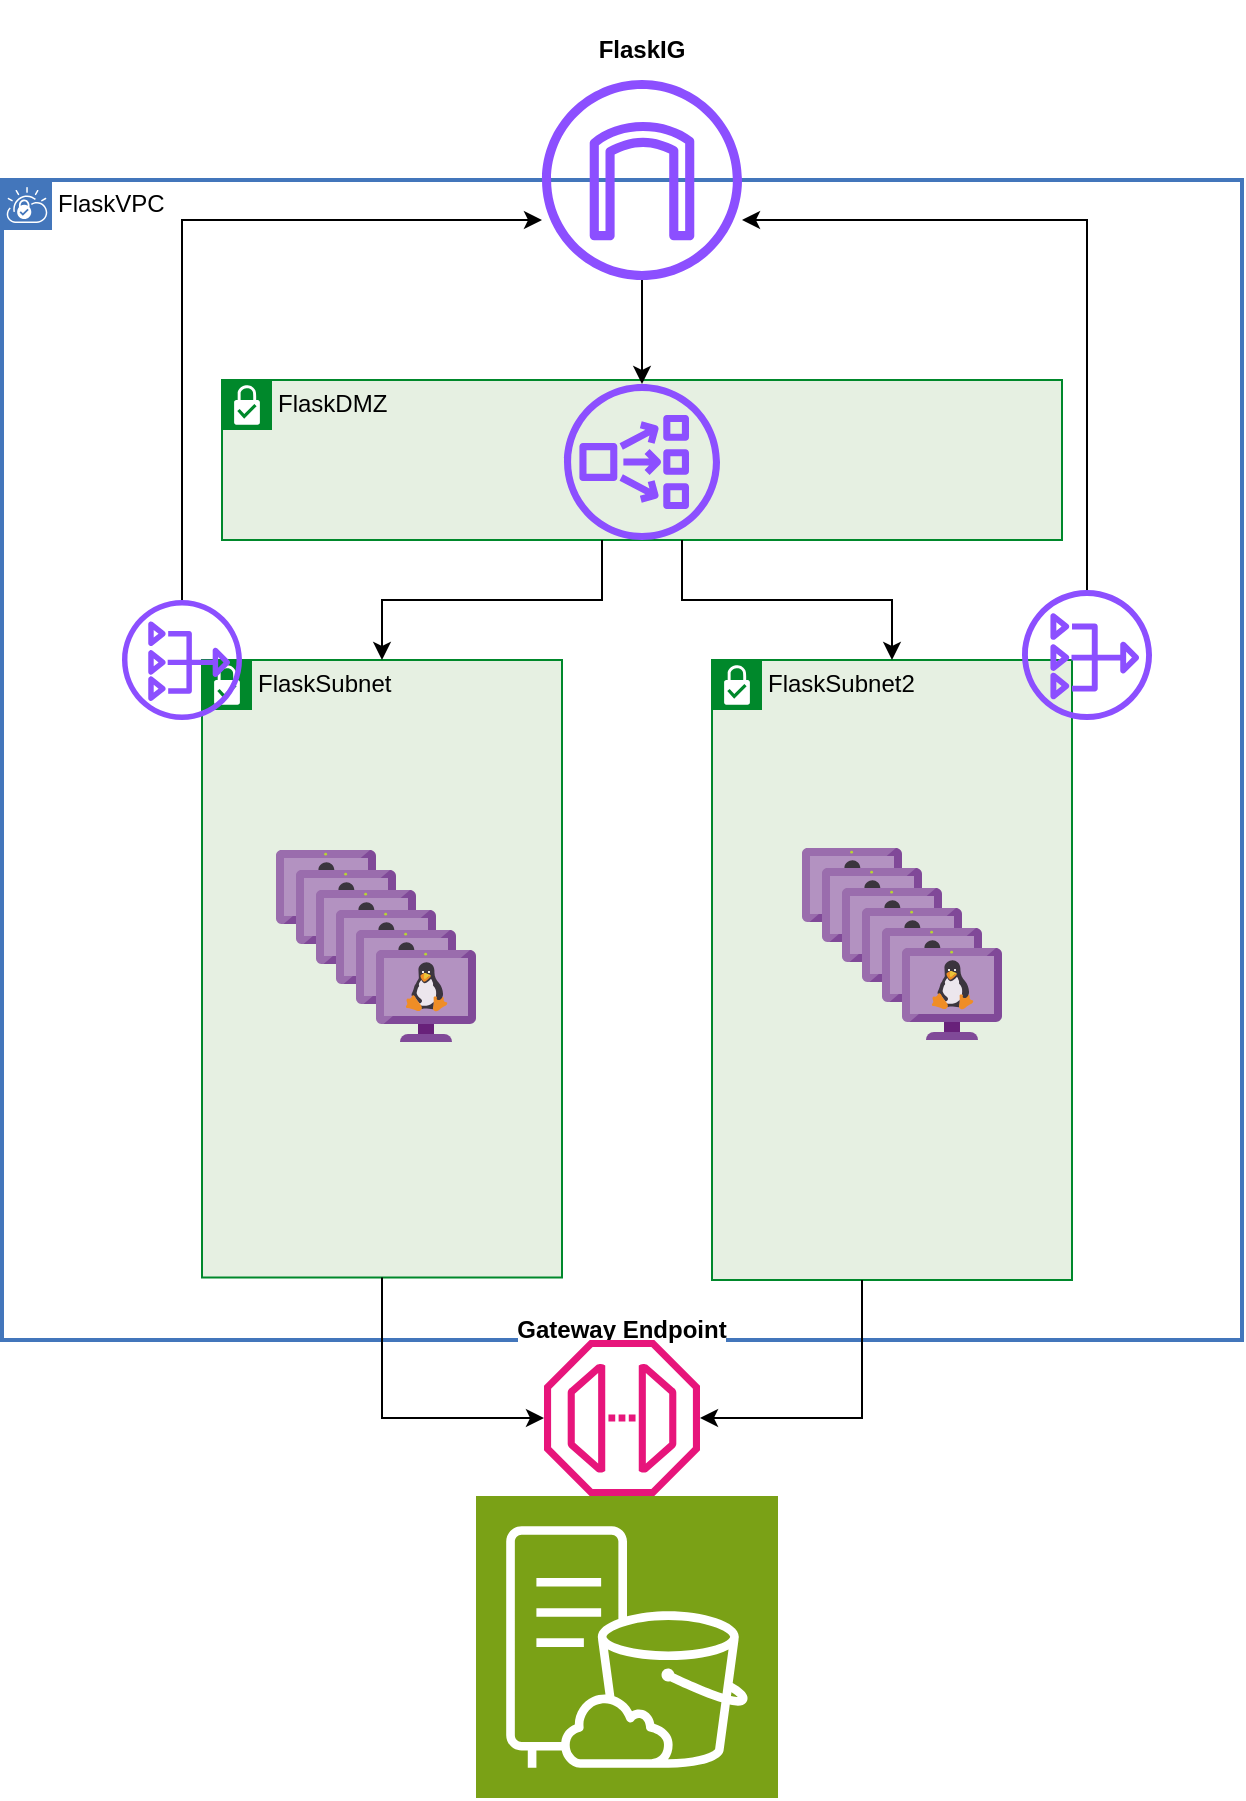 <mxfile version="24.2.1" type="github">
  <diagram name="Page-1" id="fiCTvxId23a5EnwpTKre">
    <mxGraphModel dx="792" dy="1096" grid="1" gridSize="10" guides="1" tooltips="1" connect="1" arrows="1" fold="1" page="1" pageScale="1" pageWidth="850" pageHeight="1100" math="0" shadow="0">
      <root>
        <mxCell id="0" />
        <mxCell id="1" parent="0" />
        <mxCell id="Ni1BL4peqdWTz8cTKZTQ-7" value="FlaskVPC" style="shape=mxgraph.ibm.box;prType=vpc;fontStyle=0;verticalAlign=top;align=left;spacingLeft=32;spacingTop=4;fillColor=none;rounded=0;whiteSpace=wrap;html=1;strokeColor=#4376BB;strokeWidth=2;dashed=0;container=1;spacing=-4;collapsible=0;expand=0;recursiveResize=0;" vertex="1" parent="1">
          <mxGeometry x="70" y="250" width="620" height="580" as="geometry" />
        </mxCell>
        <mxCell id="Ni1BL4peqdWTz8cTKZTQ-25" value="FlaskSubnet2" style="shape=mxgraph.ibm.box;prType=subnet;fontStyle=0;verticalAlign=top;align=left;spacingLeft=32;spacingTop=4;fillColor=#E6F0E2;rounded=0;whiteSpace=wrap;html=1;strokeColor=#00882B;strokeWidth=1;dashed=0;container=1;spacing=-4;collapsible=0;expand=0;recursiveResize=0;" vertex="1" parent="Ni1BL4peqdWTz8cTKZTQ-7">
          <mxGeometry x="355" y="240" width="180" height="310" as="geometry" />
        </mxCell>
        <mxCell id="Ni1BL4peqdWTz8cTKZTQ-6" value="FlaskSubnet" style="shape=mxgraph.ibm.box;prType=subnet;fontStyle=0;verticalAlign=top;align=left;spacingLeft=32;spacingTop=4;fillColor=#E6F0E2;rounded=0;whiteSpace=wrap;html=1;strokeColor=#00882B;strokeWidth=1;dashed=0;container=1;spacing=-4;collapsible=0;expand=0;recursiveResize=0;" vertex="1" parent="Ni1BL4peqdWTz8cTKZTQ-7">
          <mxGeometry x="100" y="240" width="180" height="308.75" as="geometry" />
        </mxCell>
        <mxCell id="Ni1BL4peqdWTz8cTKZTQ-30" value="" style="image;sketch=0;aspect=fixed;html=1;points=[];align=center;fontSize=12;image=img/lib/mscae/VM_Linux_Non_Azure.svg;" vertex="1" parent="Ni1BL4peqdWTz8cTKZTQ-6">
          <mxGeometry x="37" y="95" width="50" height="46" as="geometry" />
        </mxCell>
        <mxCell id="Ni1BL4peqdWTz8cTKZTQ-28" value="FlaskDMZ" style="shape=mxgraph.ibm.box;prType=subnet;fontStyle=0;verticalAlign=top;align=left;spacingLeft=32;spacingTop=4;fillColor=#E6F0E2;rounded=0;whiteSpace=wrap;html=1;strokeColor=#00882B;strokeWidth=1;dashed=0;container=1;spacing=-4;collapsible=0;expand=0;recursiveResize=0;" vertex="1" parent="Ni1BL4peqdWTz8cTKZTQ-7">
          <mxGeometry x="110" y="100" width="420" height="80" as="geometry" />
        </mxCell>
        <mxCell id="Ni1BL4peqdWTz8cTKZTQ-26" value="" style="sketch=0;outlineConnect=0;fontColor=#232F3E;gradientColor=none;fillColor=#8C4FFF;strokeColor=none;dashed=0;verticalLabelPosition=bottom;verticalAlign=top;align=center;html=1;fontSize=12;fontStyle=0;aspect=fixed;pointerEvents=1;shape=mxgraph.aws4.network_load_balancer;" vertex="1" parent="Ni1BL4peqdWTz8cTKZTQ-28">
          <mxGeometry x="171" y="2" width="78" height="78" as="geometry" />
        </mxCell>
        <mxCell id="Ni1BL4peqdWTz8cTKZTQ-59" style="edgeStyle=orthogonalEdgeStyle;rounded=0;orthogonalLoop=1;jettySize=auto;html=1;" edge="1" parent="Ni1BL4peqdWTz8cTKZTQ-7" source="Ni1BL4peqdWTz8cTKZTQ-8" target="Ni1BL4peqdWTz8cTKZTQ-26">
          <mxGeometry relative="1" as="geometry" />
        </mxCell>
        <mxCell id="Ni1BL4peqdWTz8cTKZTQ-8" value="" style="sketch=0;outlineConnect=0;fontColor=#232F3E;gradientColor=none;fillColor=#8C4FFF;strokeColor=none;dashed=0;verticalLabelPosition=bottom;verticalAlign=top;align=center;html=1;fontSize=12;fontStyle=0;aspect=fixed;pointerEvents=1;shape=mxgraph.aws4.internet_gateway;" vertex="1" parent="Ni1BL4peqdWTz8cTKZTQ-7">
          <mxGeometry x="270" y="-50" width="100" height="100" as="geometry" />
        </mxCell>
        <mxCell id="Ni1BL4peqdWTz8cTKZTQ-51" value="Gateway Endpoint" style="text;html=1;align=center;verticalAlign=middle;whiteSpace=wrap;rounded=0;fontStyle=1;labelBackgroundColor=default;" vertex="1" parent="Ni1BL4peqdWTz8cTKZTQ-7">
          <mxGeometry x="250" y="560" width="120" height="30" as="geometry" />
        </mxCell>
        <mxCell id="Ni1BL4peqdWTz8cTKZTQ-58" style="edgeStyle=orthogonalEdgeStyle;rounded=0;orthogonalLoop=1;jettySize=auto;html=1;" edge="1" parent="Ni1BL4peqdWTz8cTKZTQ-7" source="Ni1BL4peqdWTz8cTKZTQ-52" target="Ni1BL4peqdWTz8cTKZTQ-8">
          <mxGeometry relative="1" as="geometry">
            <Array as="points">
              <mxPoint x="543" y="20" />
            </Array>
          </mxGeometry>
        </mxCell>
        <mxCell id="Ni1BL4peqdWTz8cTKZTQ-52" value="" style="sketch=0;outlineConnect=0;fontColor=#232F3E;gradientColor=none;fillColor=#8C4FFF;strokeColor=none;dashed=0;verticalLabelPosition=bottom;verticalAlign=top;align=center;html=1;fontSize=12;fontStyle=0;aspect=fixed;pointerEvents=1;shape=mxgraph.aws4.nat_gateway;" vertex="1" parent="Ni1BL4peqdWTz8cTKZTQ-7">
          <mxGeometry x="510" y="205" width="65" height="65" as="geometry" />
        </mxCell>
        <mxCell id="Ni1BL4peqdWTz8cTKZTQ-56" style="edgeStyle=orthogonalEdgeStyle;rounded=0;orthogonalLoop=1;jettySize=auto;html=1;" edge="1" parent="Ni1BL4peqdWTz8cTKZTQ-7" source="Ni1BL4peqdWTz8cTKZTQ-53" target="Ni1BL4peqdWTz8cTKZTQ-8">
          <mxGeometry relative="1" as="geometry">
            <mxPoint x="250" y="40" as="targetPoint" />
            <Array as="points">
              <mxPoint x="90" y="20" />
            </Array>
          </mxGeometry>
        </mxCell>
        <mxCell id="Ni1BL4peqdWTz8cTKZTQ-53" value="" style="sketch=0;outlineConnect=0;fontColor=#232F3E;gradientColor=none;fillColor=#8C4FFF;strokeColor=none;dashed=0;verticalLabelPosition=bottom;verticalAlign=top;align=center;html=1;fontSize=12;fontStyle=0;aspect=fixed;pointerEvents=1;shape=mxgraph.aws4.nat_gateway;" vertex="1" parent="Ni1BL4peqdWTz8cTKZTQ-7">
          <mxGeometry x="60" y="210" width="60" height="60" as="geometry" />
        </mxCell>
        <mxCell id="Ni1BL4peqdWTz8cTKZTQ-60" style="edgeStyle=orthogonalEdgeStyle;rounded=0;orthogonalLoop=1;jettySize=auto;html=1;" edge="1" parent="Ni1BL4peqdWTz8cTKZTQ-7" source="Ni1BL4peqdWTz8cTKZTQ-26" target="Ni1BL4peqdWTz8cTKZTQ-25">
          <mxGeometry relative="1" as="geometry">
            <Array as="points">
              <mxPoint x="340" y="210" />
              <mxPoint x="445" y="210" />
            </Array>
          </mxGeometry>
        </mxCell>
        <mxCell id="Ni1BL4peqdWTz8cTKZTQ-61" style="edgeStyle=orthogonalEdgeStyle;rounded=0;orthogonalLoop=1;jettySize=auto;html=1;" edge="1" parent="Ni1BL4peqdWTz8cTKZTQ-7" source="Ni1BL4peqdWTz8cTKZTQ-26" target="Ni1BL4peqdWTz8cTKZTQ-6">
          <mxGeometry relative="1" as="geometry">
            <Array as="points">
              <mxPoint x="300" y="210" />
              <mxPoint x="190" y="210" />
            </Array>
          </mxGeometry>
        </mxCell>
        <mxCell id="Ni1BL4peqdWTz8cTKZTQ-9" value="&lt;span&gt;FlaskIG&lt;/span&gt;" style="text;html=1;align=center;verticalAlign=middle;whiteSpace=wrap;rounded=0;labelBackgroundColor=#FFFFFF;fontStyle=1" vertex="1" parent="1">
          <mxGeometry x="355" y="160" width="70" height="50" as="geometry" />
        </mxCell>
        <mxCell id="Ni1BL4peqdWTz8cTKZTQ-31" value="" style="image;sketch=0;aspect=fixed;html=1;points=[];align=center;fontSize=12;image=img/lib/mscae/VM_Linux_Non_Azure.svg;" vertex="1" parent="1">
          <mxGeometry x="217" y="595" width="50" height="46" as="geometry" />
        </mxCell>
        <mxCell id="Ni1BL4peqdWTz8cTKZTQ-32" value="" style="image;sketch=0;aspect=fixed;html=1;points=[];align=center;fontSize=12;image=img/lib/mscae/VM_Linux_Non_Azure.svg;" vertex="1" parent="1">
          <mxGeometry x="227" y="605" width="50" height="46" as="geometry" />
        </mxCell>
        <mxCell id="Ni1BL4peqdWTz8cTKZTQ-33" value="" style="image;sketch=0;aspect=fixed;html=1;points=[];align=center;fontSize=12;image=img/lib/mscae/VM_Linux_Non_Azure.svg;" vertex="1" parent="1">
          <mxGeometry x="237" y="615" width="50" height="46" as="geometry" />
        </mxCell>
        <mxCell id="Ni1BL4peqdWTz8cTKZTQ-34" value="" style="image;sketch=0;aspect=fixed;html=1;points=[];align=center;fontSize=12;image=img/lib/mscae/VM_Linux_Non_Azure.svg;" vertex="1" parent="1">
          <mxGeometry x="247" y="625" width="50" height="46" as="geometry" />
        </mxCell>
        <mxCell id="Ni1BL4peqdWTz8cTKZTQ-35" value="" style="image;sketch=0;aspect=fixed;html=1;points=[];align=center;fontSize=12;image=img/lib/mscae/VM_Linux_Non_Azure.svg;" vertex="1" parent="1">
          <mxGeometry x="257" y="635" width="50" height="46" as="geometry" />
        </mxCell>
        <mxCell id="Ni1BL4peqdWTz8cTKZTQ-42" value="" style="image;sketch=0;aspect=fixed;html=1;points=[];align=center;fontSize=12;image=img/lib/mscae/VM_Linux_Non_Azure.svg;" vertex="1" parent="1">
          <mxGeometry x="470" y="584" width="50" height="46" as="geometry" />
        </mxCell>
        <mxCell id="Ni1BL4peqdWTz8cTKZTQ-43" value="" style="image;sketch=0;aspect=fixed;html=1;points=[];align=center;fontSize=12;image=img/lib/mscae/VM_Linux_Non_Azure.svg;" vertex="1" parent="1">
          <mxGeometry x="480" y="594" width="50" height="46" as="geometry" />
        </mxCell>
        <mxCell id="Ni1BL4peqdWTz8cTKZTQ-44" value="" style="image;sketch=0;aspect=fixed;html=1;points=[];align=center;fontSize=12;image=img/lib/mscae/VM_Linux_Non_Azure.svg;" vertex="1" parent="1">
          <mxGeometry x="490" y="604" width="50" height="46" as="geometry" />
        </mxCell>
        <mxCell id="Ni1BL4peqdWTz8cTKZTQ-45" value="" style="image;sketch=0;aspect=fixed;html=1;points=[];align=center;fontSize=12;image=img/lib/mscae/VM_Linux_Non_Azure.svg;" vertex="1" parent="1">
          <mxGeometry x="500" y="614" width="50" height="46" as="geometry" />
        </mxCell>
        <mxCell id="Ni1BL4peqdWTz8cTKZTQ-46" value="" style="image;sketch=0;aspect=fixed;html=1;points=[];align=center;fontSize=12;image=img/lib/mscae/VM_Linux_Non_Azure.svg;" vertex="1" parent="1">
          <mxGeometry x="510" y="624" width="50" height="46" as="geometry" />
        </mxCell>
        <mxCell id="Ni1BL4peqdWTz8cTKZTQ-47" value="" style="image;sketch=0;aspect=fixed;html=1;points=[];align=center;fontSize=12;image=img/lib/mscae/VM_Linux_Non_Azure.svg;" vertex="1" parent="1">
          <mxGeometry x="520" y="634" width="50" height="46" as="geometry" />
        </mxCell>
        <mxCell id="Ni1BL4peqdWTz8cTKZTQ-49" value="" style="sketch=0;points=[[0,0,0],[0.25,0,0],[0.5,0,0],[0.75,0,0],[1,0,0],[0,1,0],[0.25,1,0],[0.5,1,0],[0.75,1,0],[1,1,0],[0,0.25,0],[0,0.5,0],[0,0.75,0],[1,0.25,0],[1,0.5,0],[1,0.75,0]];outlineConnect=0;fontColor=#232F3E;fillColor=#7AA116;strokeColor=#ffffff;dashed=0;verticalLabelPosition=bottom;verticalAlign=top;align=center;html=1;fontSize=12;fontStyle=0;aspect=fixed;shape=mxgraph.aws4.resourceIcon;resIcon=mxgraph.aws4.s3_on_outposts_storage;" vertex="1" parent="1">
          <mxGeometry x="307" y="908" width="151" height="151" as="geometry" />
        </mxCell>
        <mxCell id="Ni1BL4peqdWTz8cTKZTQ-50" value="" style="sketch=0;outlineConnect=0;fontColor=#232F3E;gradientColor=none;fillColor=#E7157B;strokeColor=none;dashed=0;verticalLabelPosition=bottom;verticalAlign=top;align=center;html=1;fontSize=12;fontStyle=0;aspect=fixed;pointerEvents=1;shape=mxgraph.aws4.endpoint;" vertex="1" parent="1">
          <mxGeometry x="341" y="830" width="78" height="78" as="geometry" />
        </mxCell>
        <mxCell id="Ni1BL4peqdWTz8cTKZTQ-62" style="edgeStyle=orthogonalEdgeStyle;rounded=0;orthogonalLoop=1;jettySize=auto;html=1;" edge="1" parent="1" source="Ni1BL4peqdWTz8cTKZTQ-25" target="Ni1BL4peqdWTz8cTKZTQ-50">
          <mxGeometry relative="1" as="geometry">
            <Array as="points">
              <mxPoint x="500" y="869" />
            </Array>
          </mxGeometry>
        </mxCell>
        <mxCell id="Ni1BL4peqdWTz8cTKZTQ-64" style="edgeStyle=orthogonalEdgeStyle;rounded=0;orthogonalLoop=1;jettySize=auto;html=1;" edge="1" parent="1" source="Ni1BL4peqdWTz8cTKZTQ-6" target="Ni1BL4peqdWTz8cTKZTQ-50">
          <mxGeometry relative="1" as="geometry">
            <Array as="points">
              <mxPoint x="260" y="869" />
            </Array>
          </mxGeometry>
        </mxCell>
      </root>
    </mxGraphModel>
  </diagram>
</mxfile>
